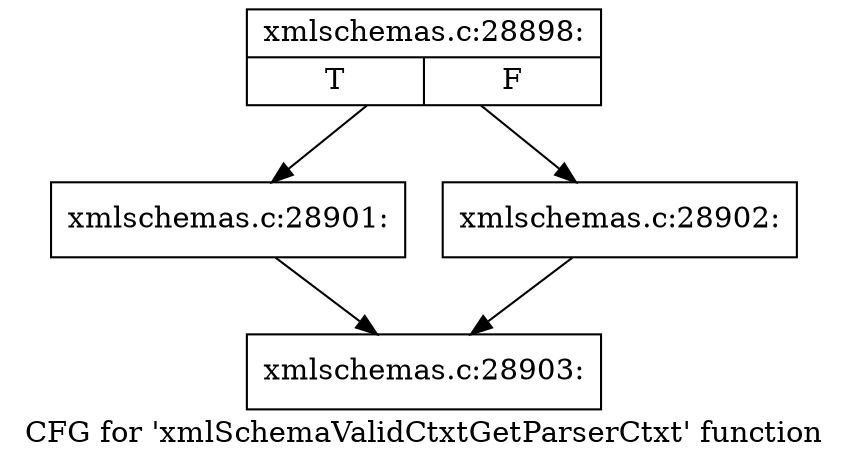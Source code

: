 digraph "CFG for 'xmlSchemaValidCtxtGetParserCtxt' function" {
	label="CFG for 'xmlSchemaValidCtxtGetParserCtxt' function";

	Node0x4e2de30 [shape=record,label="{xmlschemas.c:28898:|{<s0>T|<s1>F}}"];
	Node0x4e2de30 -> Node0x4eb7330;
	Node0x4e2de30 -> Node0x4e2e050;
	Node0x4eb7330 [shape=record,label="{xmlschemas.c:28901:}"];
	Node0x4eb7330 -> Node0x4e2e160;
	Node0x4e2e050 [shape=record,label="{xmlschemas.c:28902:}"];
	Node0x4e2e050 -> Node0x4e2e160;
	Node0x4e2e160 [shape=record,label="{xmlschemas.c:28903:}"];
}
